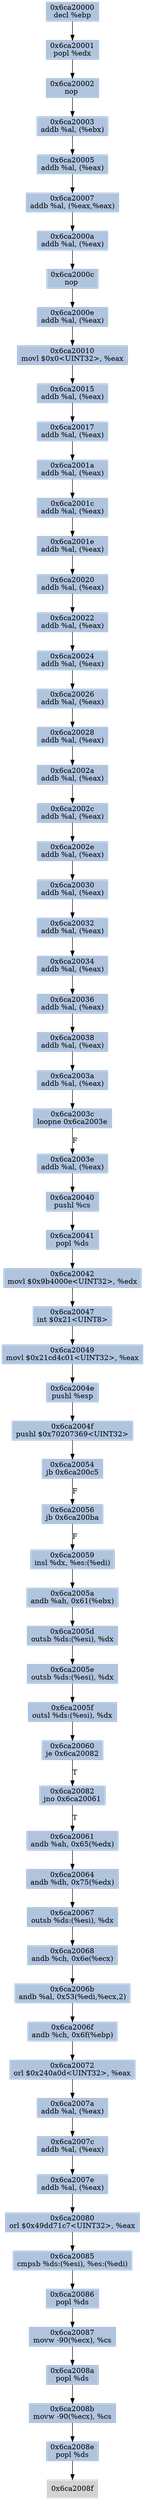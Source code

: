digraph G {
node[shape=rectangle,style=filled,fillcolor=lightsteelblue,color=lightsteelblue]
bgcolor="transparent"
a0x6ca20000decl_ebp[label="0x6ca20000\ndecl %ebp"];
a0x6ca20001popl_edx[label="0x6ca20001\npopl %edx"];
a0x6ca20002nop_[label="0x6ca20002\nnop "];
a0x6ca20003addb_al_ebx_[label="0x6ca20003\naddb %al, (%ebx)"];
a0x6ca20005addb_al_eax_[label="0x6ca20005\naddb %al, (%eax)"];
a0x6ca20007addb_al_eaxeax_[label="0x6ca20007\naddb %al, (%eax,%eax)"];
a0x6ca2000aaddb_al_eax_[label="0x6ca2000a\naddb %al, (%eax)"];
a0x6ca2000cnop_[label="0x6ca2000c\nnop "];
a0x6ca2000eaddb_al_eax_[label="0x6ca2000e\naddb %al, (%eax)"];
a0x6ca20010movl_0x0UINT32_eax[label="0x6ca20010\nmovl $0x0<UINT32>, %eax"];
a0x6ca20015addb_al_eax_[label="0x6ca20015\naddb %al, (%eax)"];
a0x6ca20017addb_al_eax_[label="0x6ca20017\naddb %al, (%eax)"];
a0x6ca2001aaddb_al_eax_[label="0x6ca2001a\naddb %al, (%eax)"];
a0x6ca2001caddb_al_eax_[label="0x6ca2001c\naddb %al, (%eax)"];
a0x6ca2001eaddb_al_eax_[label="0x6ca2001e\naddb %al, (%eax)"];
a0x6ca20020addb_al_eax_[label="0x6ca20020\naddb %al, (%eax)"];
a0x6ca20022addb_al_eax_[label="0x6ca20022\naddb %al, (%eax)"];
a0x6ca20024addb_al_eax_[label="0x6ca20024\naddb %al, (%eax)"];
a0x6ca20026addb_al_eax_[label="0x6ca20026\naddb %al, (%eax)"];
a0x6ca20028addb_al_eax_[label="0x6ca20028\naddb %al, (%eax)"];
a0x6ca2002aaddb_al_eax_[label="0x6ca2002a\naddb %al, (%eax)"];
a0x6ca2002caddb_al_eax_[label="0x6ca2002c\naddb %al, (%eax)"];
a0x6ca2002eaddb_al_eax_[label="0x6ca2002e\naddb %al, (%eax)"];
a0x6ca20030addb_al_eax_[label="0x6ca20030\naddb %al, (%eax)"];
a0x6ca20032addb_al_eax_[label="0x6ca20032\naddb %al, (%eax)"];
a0x6ca20034addb_al_eax_[label="0x6ca20034\naddb %al, (%eax)"];
a0x6ca20036addb_al_eax_[label="0x6ca20036\naddb %al, (%eax)"];
a0x6ca20038addb_al_eax_[label="0x6ca20038\naddb %al, (%eax)"];
a0x6ca2003aaddb_al_eax_[label="0x6ca2003a\naddb %al, (%eax)"];
a0x6ca2003cloopne_0x6ca2003e[label="0x6ca2003c\nloopne 0x6ca2003e"];
a0x6ca2003eaddb_al_eax_[label="0x6ca2003e\naddb %al, (%eax)"];
a0x6ca20040pushl_cs[label="0x6ca20040\npushl %cs"];
a0x6ca20041popl_ds[label="0x6ca20041\npopl %ds"];
a0x6ca20042movl_0x9b4000eUINT32_edx[label="0x6ca20042\nmovl $0x9b4000e<UINT32>, %edx"];
a0x6ca20047int_0x21UINT8[label="0x6ca20047\nint $0x21<UINT8>"];
a0x6ca20049movl_0x21cd4c01UINT32_eax[label="0x6ca20049\nmovl $0x21cd4c01<UINT32>, %eax"];
a0x6ca2004epushl_esp[label="0x6ca2004e\npushl %esp"];
a0x6ca2004fpushl_0x70207369UINT32[label="0x6ca2004f\npushl $0x70207369<UINT32>"];
a0x6ca20054jb_0x6ca200c5[label="0x6ca20054\njb 0x6ca200c5"];
a0x6ca20056jb_0x6ca200ba[label="0x6ca20056\njb 0x6ca200ba"];
a0x6ca20059insl_dx_es_edi_[label="0x6ca20059\ninsl %dx, %es:(%edi)"];
a0x6ca2005aandb_ah_0x61ebx_[label="0x6ca2005a\nandb %ah, 0x61(%ebx)"];
a0x6ca2005doutsb_ds_esi__dx[label="0x6ca2005d\noutsb %ds:(%esi), %dx"];
a0x6ca2005eoutsb_ds_esi__dx[label="0x6ca2005e\noutsb %ds:(%esi), %dx"];
a0x6ca2005foutsl_ds_esi__dx[label="0x6ca2005f\noutsl %ds:(%esi), %dx"];
a0x6ca20060je_0x6ca20082[label="0x6ca20060\nje 0x6ca20082"];
a0x6ca20082jno_0x6ca20061[label="0x6ca20082\njno 0x6ca20061"];
a0x6ca20061andb_ah_0x65edx_[label="0x6ca20061\nandb %ah, 0x65(%edx)"];
a0x6ca20064andb_dh_0x75edx_[label="0x6ca20064\nandb %dh, 0x75(%edx)"];
a0x6ca20067outsb_ds_esi__dx[label="0x6ca20067\noutsb %ds:(%esi), %dx"];
a0x6ca20068andb_ch_0x6eecx_[label="0x6ca20068\nandb %ch, 0x6e(%ecx)"];
a0x6ca2006bandb_al_0x53ediecx2_[label="0x6ca2006b\nandb %al, 0x53(%edi,%ecx,2)"];
a0x6ca2006fandb_ch_0x6febp_[label="0x6ca2006f\nandb %ch, 0x6f(%ebp)"];
a0x6ca20072orl_0x240a0dUINT32_eax[label="0x6ca20072\norl $0x240a0d<UINT32>, %eax"];
a0x6ca2007aaddb_al_eax_[label="0x6ca2007a\naddb %al, (%eax)"];
a0x6ca2007caddb_al_eax_[label="0x6ca2007c\naddb %al, (%eax)"];
a0x6ca2007eaddb_al_eax_[label="0x6ca2007e\naddb %al, (%eax)"];
a0x6ca20080orl_0x49dd71c7UINT32_eax[label="0x6ca20080\norl $0x49dd71c7<UINT32>, %eax"];
a0x6ca20085cmpsb_ds_esi__es_edi_[label="0x6ca20085\ncmpsb %ds:(%esi), %es:(%edi)"];
a0x6ca20086popl_ds[label="0x6ca20086\npopl %ds"];
a0x6ca20087movw__90ecx__cs[label="0x6ca20087\nmovw -90(%ecx), %cs"];
a0x6ca2008apopl_ds[label="0x6ca2008a\npopl %ds"];
a0x6ca2008bmovw__90ecx__cs[label="0x6ca2008b\nmovw -90(%ecx), %cs"];
a0x6ca2008epopl_ds[label="0x6ca2008e\npopl %ds"];
a0x6ca2008f[label="0x6ca2008f",color="lightgrey",fillcolor="lightgrey"];
a0x6ca20000decl_ebp -> a0x6ca20001popl_edx [color="#000000"];
a0x6ca20001popl_edx -> a0x6ca20002nop_ [color="#000000"];
a0x6ca20002nop_ -> a0x6ca20003addb_al_ebx_ [color="#000000"];
a0x6ca20003addb_al_ebx_ -> a0x6ca20005addb_al_eax_ [color="#000000"];
a0x6ca20005addb_al_eax_ -> a0x6ca20007addb_al_eaxeax_ [color="#000000"];
a0x6ca20007addb_al_eaxeax_ -> a0x6ca2000aaddb_al_eax_ [color="#000000"];
a0x6ca2000aaddb_al_eax_ -> a0x6ca2000cnop_ [color="#000000"];
a0x6ca2000cnop_ -> a0x6ca2000eaddb_al_eax_ [color="#000000"];
a0x6ca2000eaddb_al_eax_ -> a0x6ca20010movl_0x0UINT32_eax [color="#000000"];
a0x6ca20010movl_0x0UINT32_eax -> a0x6ca20015addb_al_eax_ [color="#000000"];
a0x6ca20015addb_al_eax_ -> a0x6ca20017addb_al_eax_ [color="#000000"];
a0x6ca20017addb_al_eax_ -> a0x6ca2001aaddb_al_eax_ [color="#000000"];
a0x6ca2001aaddb_al_eax_ -> a0x6ca2001caddb_al_eax_ [color="#000000"];
a0x6ca2001caddb_al_eax_ -> a0x6ca2001eaddb_al_eax_ [color="#000000"];
a0x6ca2001eaddb_al_eax_ -> a0x6ca20020addb_al_eax_ [color="#000000"];
a0x6ca20020addb_al_eax_ -> a0x6ca20022addb_al_eax_ [color="#000000"];
a0x6ca20022addb_al_eax_ -> a0x6ca20024addb_al_eax_ [color="#000000"];
a0x6ca20024addb_al_eax_ -> a0x6ca20026addb_al_eax_ [color="#000000"];
a0x6ca20026addb_al_eax_ -> a0x6ca20028addb_al_eax_ [color="#000000"];
a0x6ca20028addb_al_eax_ -> a0x6ca2002aaddb_al_eax_ [color="#000000"];
a0x6ca2002aaddb_al_eax_ -> a0x6ca2002caddb_al_eax_ [color="#000000"];
a0x6ca2002caddb_al_eax_ -> a0x6ca2002eaddb_al_eax_ [color="#000000"];
a0x6ca2002eaddb_al_eax_ -> a0x6ca20030addb_al_eax_ [color="#000000"];
a0x6ca20030addb_al_eax_ -> a0x6ca20032addb_al_eax_ [color="#000000"];
a0x6ca20032addb_al_eax_ -> a0x6ca20034addb_al_eax_ [color="#000000"];
a0x6ca20034addb_al_eax_ -> a0x6ca20036addb_al_eax_ [color="#000000"];
a0x6ca20036addb_al_eax_ -> a0x6ca20038addb_al_eax_ [color="#000000"];
a0x6ca20038addb_al_eax_ -> a0x6ca2003aaddb_al_eax_ [color="#000000"];
a0x6ca2003aaddb_al_eax_ -> a0x6ca2003cloopne_0x6ca2003e [color="#000000"];
a0x6ca2003cloopne_0x6ca2003e -> a0x6ca2003eaddb_al_eax_ [color="#000000",label="F"];
a0x6ca2003eaddb_al_eax_ -> a0x6ca20040pushl_cs [color="#000000"];
a0x6ca20040pushl_cs -> a0x6ca20041popl_ds [color="#000000"];
a0x6ca20041popl_ds -> a0x6ca20042movl_0x9b4000eUINT32_edx [color="#000000"];
a0x6ca20042movl_0x9b4000eUINT32_edx -> a0x6ca20047int_0x21UINT8 [color="#000000"];
a0x6ca20047int_0x21UINT8 -> a0x6ca20049movl_0x21cd4c01UINT32_eax [color="#000000"];
a0x6ca20049movl_0x21cd4c01UINT32_eax -> a0x6ca2004epushl_esp [color="#000000"];
a0x6ca2004epushl_esp -> a0x6ca2004fpushl_0x70207369UINT32 [color="#000000"];
a0x6ca2004fpushl_0x70207369UINT32 -> a0x6ca20054jb_0x6ca200c5 [color="#000000"];
a0x6ca20054jb_0x6ca200c5 -> a0x6ca20056jb_0x6ca200ba [color="#000000",label="F"];
a0x6ca20056jb_0x6ca200ba -> a0x6ca20059insl_dx_es_edi_ [color="#000000",label="F"];
a0x6ca20059insl_dx_es_edi_ -> a0x6ca2005aandb_ah_0x61ebx_ [color="#000000"];
a0x6ca2005aandb_ah_0x61ebx_ -> a0x6ca2005doutsb_ds_esi__dx [color="#000000"];
a0x6ca2005doutsb_ds_esi__dx -> a0x6ca2005eoutsb_ds_esi__dx [color="#000000"];
a0x6ca2005eoutsb_ds_esi__dx -> a0x6ca2005foutsl_ds_esi__dx [color="#000000"];
a0x6ca2005foutsl_ds_esi__dx -> a0x6ca20060je_0x6ca20082 [color="#000000"];
a0x6ca20060je_0x6ca20082 -> a0x6ca20082jno_0x6ca20061 [color="#000000",label="T"];
a0x6ca20082jno_0x6ca20061 -> a0x6ca20061andb_ah_0x65edx_ [color="#000000",label="T"];
a0x6ca20061andb_ah_0x65edx_ -> a0x6ca20064andb_dh_0x75edx_ [color="#000000"];
a0x6ca20064andb_dh_0x75edx_ -> a0x6ca20067outsb_ds_esi__dx [color="#000000"];
a0x6ca20067outsb_ds_esi__dx -> a0x6ca20068andb_ch_0x6eecx_ [color="#000000"];
a0x6ca20068andb_ch_0x6eecx_ -> a0x6ca2006bandb_al_0x53ediecx2_ [color="#000000"];
a0x6ca2006bandb_al_0x53ediecx2_ -> a0x6ca2006fandb_ch_0x6febp_ [color="#000000"];
a0x6ca2006fandb_ch_0x6febp_ -> a0x6ca20072orl_0x240a0dUINT32_eax [color="#000000"];
a0x6ca20072orl_0x240a0dUINT32_eax -> a0x6ca2007aaddb_al_eax_ [color="#000000"];
a0x6ca2007aaddb_al_eax_ -> a0x6ca2007caddb_al_eax_ [color="#000000"];
a0x6ca2007caddb_al_eax_ -> a0x6ca2007eaddb_al_eax_ [color="#000000"];
a0x6ca2007eaddb_al_eax_ -> a0x6ca20080orl_0x49dd71c7UINT32_eax [color="#000000"];
a0x6ca20080orl_0x49dd71c7UINT32_eax -> a0x6ca20085cmpsb_ds_esi__es_edi_ [color="#000000"];
a0x6ca20085cmpsb_ds_esi__es_edi_ -> a0x6ca20086popl_ds [color="#000000"];
a0x6ca20086popl_ds -> a0x6ca20087movw__90ecx__cs [color="#000000"];
a0x6ca20087movw__90ecx__cs -> a0x6ca2008apopl_ds [color="#000000"];
a0x6ca2008apopl_ds -> a0x6ca2008bmovw__90ecx__cs [color="#000000"];
a0x6ca2008bmovw__90ecx__cs -> a0x6ca2008epopl_ds [color="#000000"];
a0x6ca2008epopl_ds -> a0x6ca2008f [color="#000000"];
}
